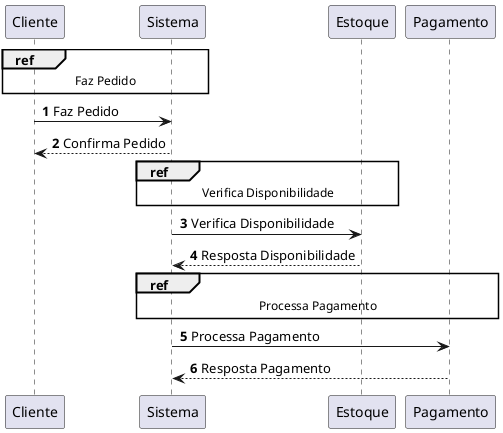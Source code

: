 @startuml
autonumber
ref over Cliente, Sistema: Faz Pedido
Cliente -> Sistema: Faz Pedido
Sistema --> Cliente: Confirma Pedido
ref over Sistema, Estoque: Verifica Disponibilidade
Sistema -> Estoque: Verifica Disponibilidade
Estoque --> Sistema: Resposta Disponibilidade
ref over Sistema, Pagamento: Processa Pagamento
Sistema -> Pagamento: Processa Pagamento
Pagamento --> Sistema: Resposta Pagamento
@enduml